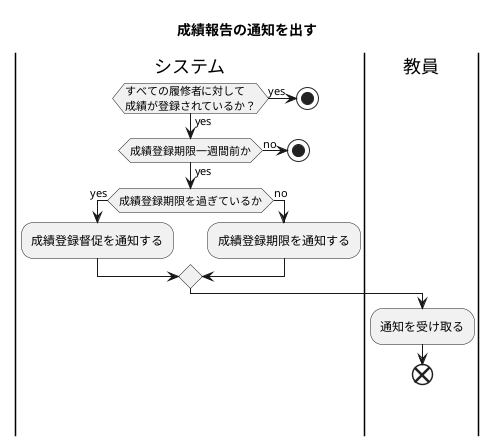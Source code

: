 @startuml 7-4
title 成績報告の通知を出す
|システム|

if (すべての履修者に対して\n成績が登録されているか？) then (yes)
    stop
else (yes)
    if (成績登録期限一週間前か) then (no)
        stop
    else (yes)
        if (成績登録期限を過ぎているか) then (yes)
            :成績登録督促を通知する;
        else (no)
            |システム|
            :成績登録期限を通知する;
        endif
        |教員|
        :通知を受け取る;
        end
    endif
endif
@enduml

